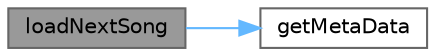 digraph "loadNextSong"
{
 // LATEX_PDF_SIZE
  bgcolor="transparent";
  edge [fontname=Helvetica,fontsize=10,labelfontname=Helvetica,labelfontsize=10];
  node [fontname=Helvetica,fontsize=10,shape=box,height=0.2,width=0.4];
  rankdir="LR";
  Node1 [id="Node000001",label="loadNextSong",height=0.2,width=0.4,color="gray40", fillcolor="grey60", style="filled", fontcolor="black",tooltip="加载下一首歌曲"];
  Node1 -> Node2 [id="edge1_Node000001_Node000002",color="steelblue1",style="solid",tooltip=" "];
  Node2 [id="Node000002",label="getMetaData",height=0.2,width=0.4,color="grey40", fillcolor="white", style="filled",URL="$class_local_song.html#ac8878f7731a414cdea15e292e1abb1c6",tooltip="获取媒体元数据"];
}
